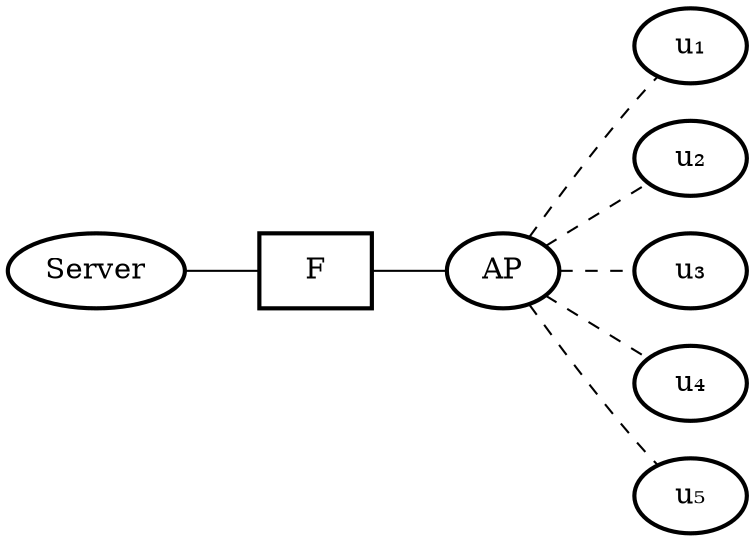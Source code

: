 graph G {
    rankdir=LR;
    node [shape=ellipse, style="bold", color=black, fillcolor=white];

    Server [label="Server"];
    F [shape=cloud, label="F", style="bold", color=black, fillcolor=white];
    AP [label="AP"];
    u_1 [label="u₁"];
    u_2 [label="u₂"];
    u_3 [label="u₃"];
    u_4 [label="u₄"];
    u_5 [label="u₅"];

    Server -- F;
    F -- AP;
    AP -- u_1 [style=dashed];
    AP -- u_2 [style=dashed];
    AP -- u_3 [style=dashed];
    AP -- u_4 [style=dashed];
    AP -- u_5 [style=dashed];
}